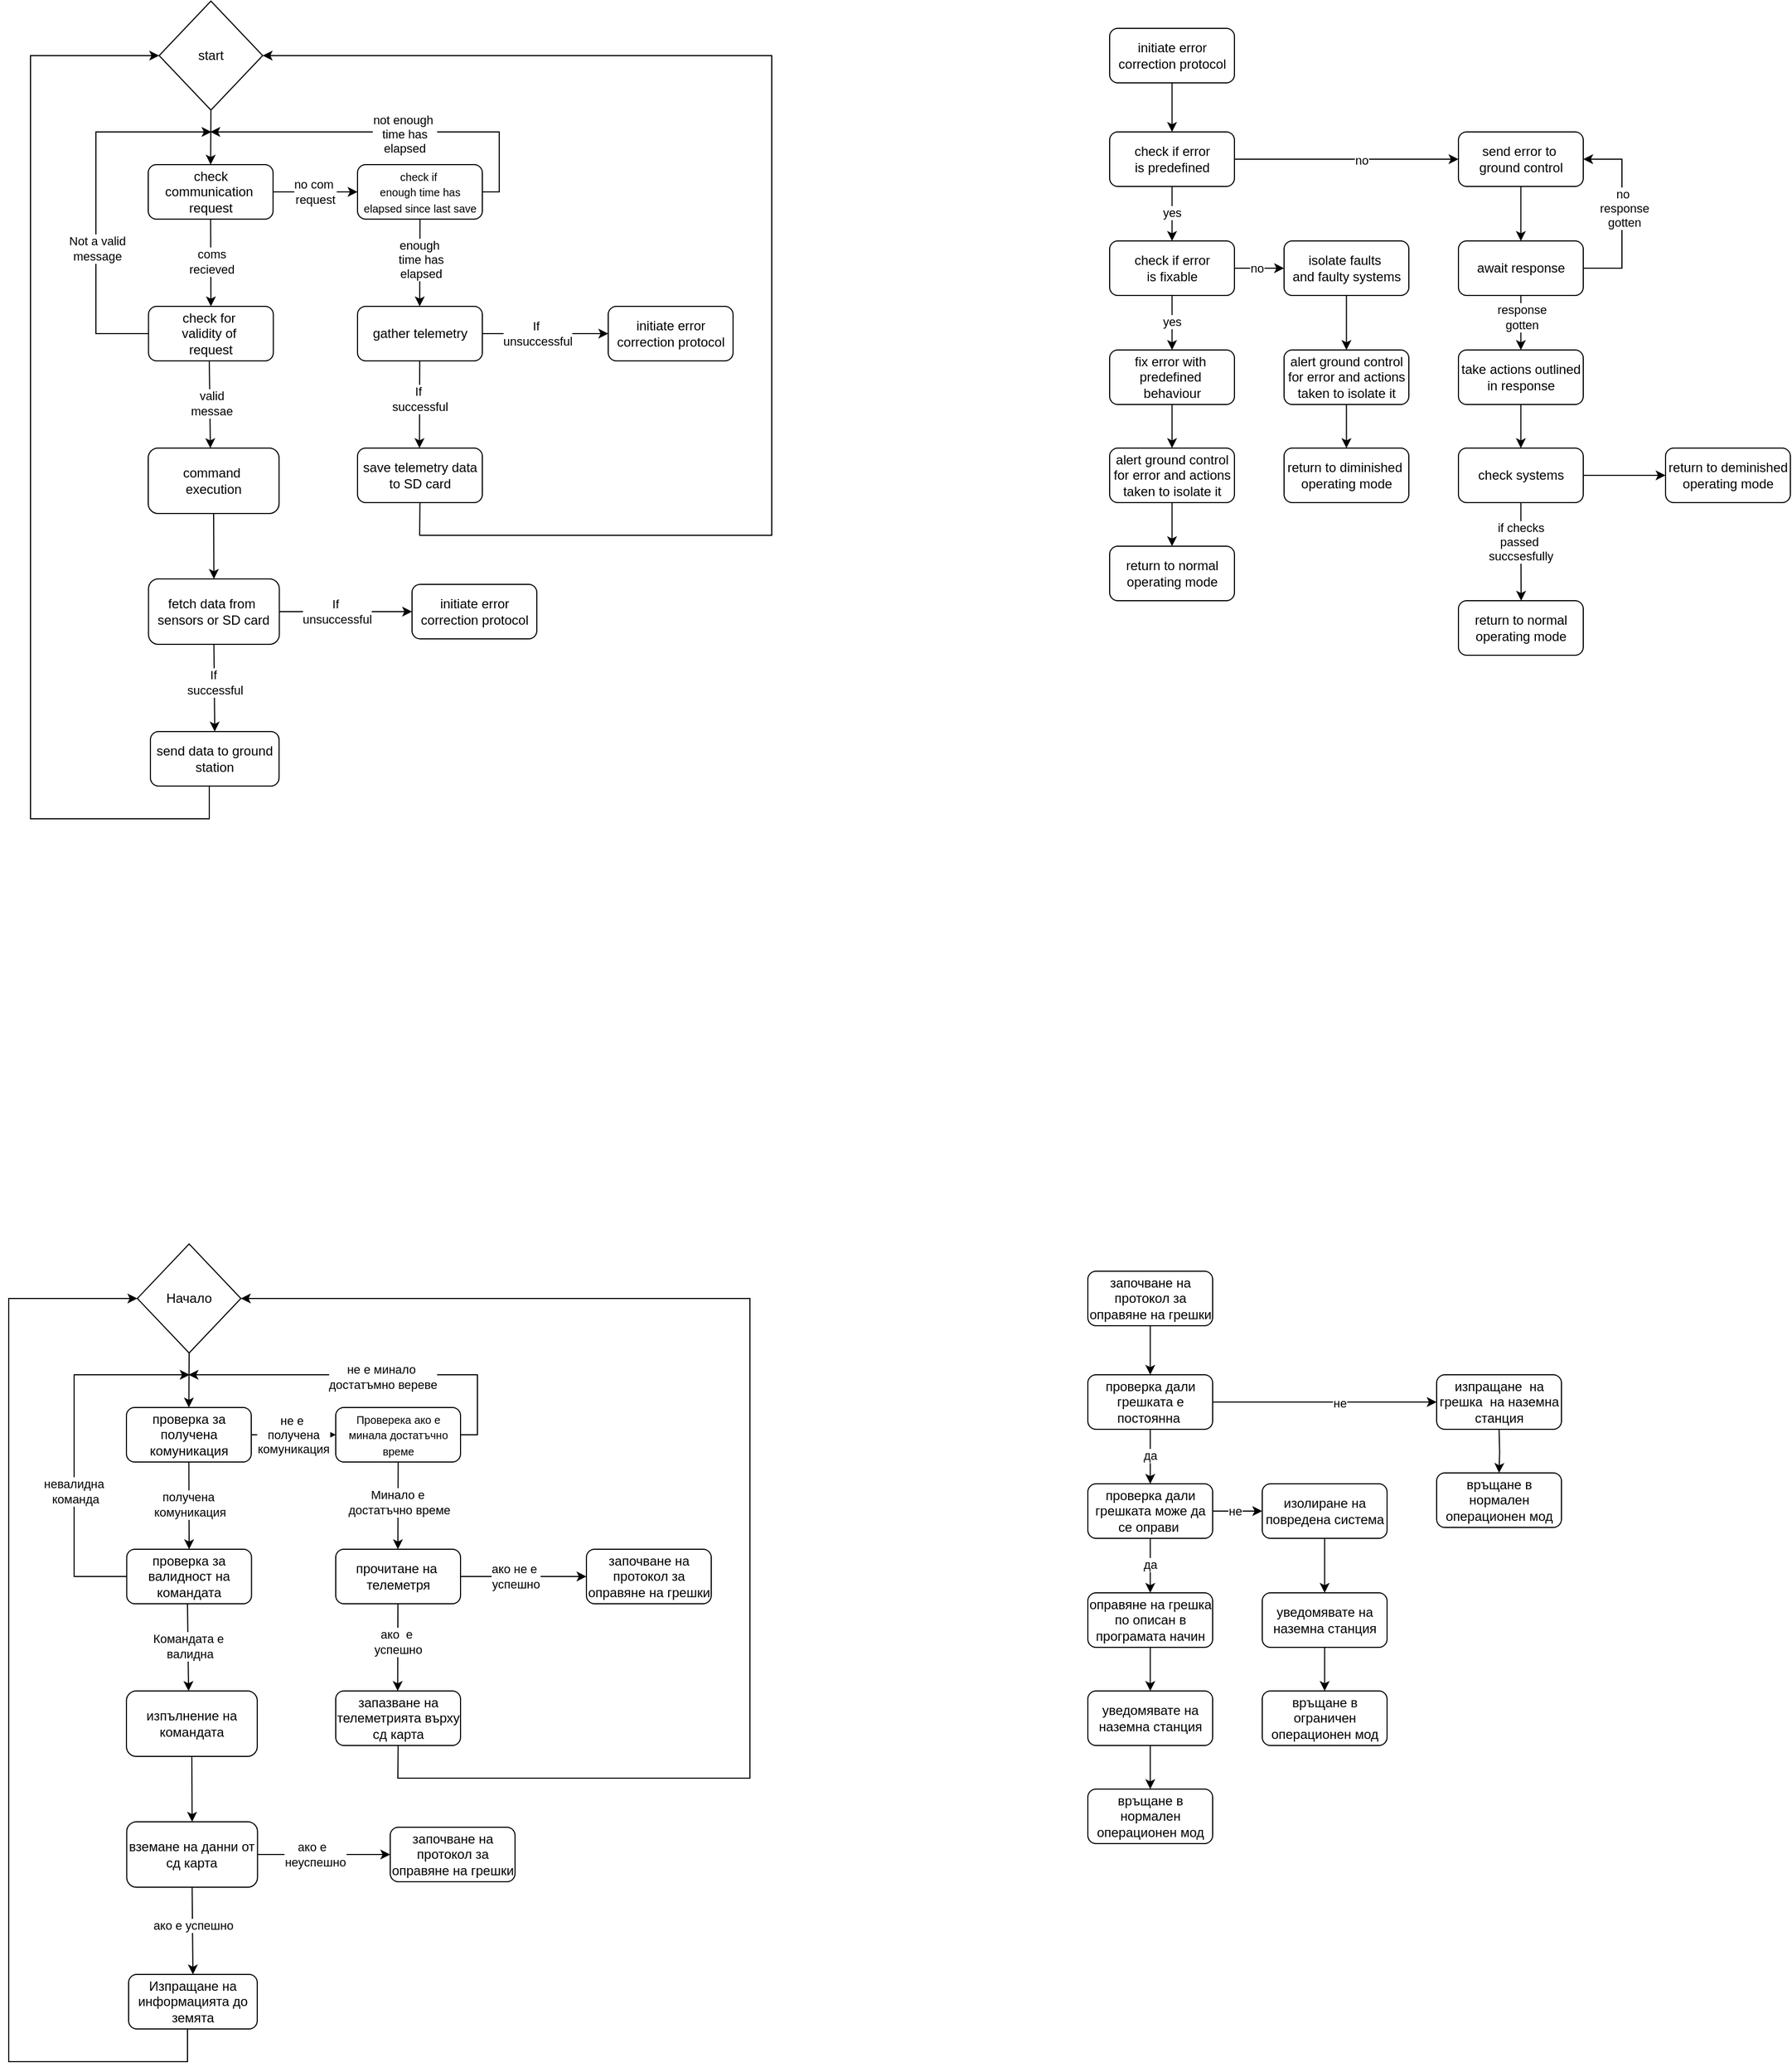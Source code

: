 <mxfile version="26.0.10">
  <diagram name="Page-1" id="nQ3FC_XmF5aESIAEnWk7">
    <mxGraphModel dx="989" dy="514" grid="1" gridSize="10" guides="1" tooltips="1" connect="1" arrows="1" fold="1" page="1" pageScale="1" pageWidth="850" pageHeight="1100" math="0" shadow="0">
      <root>
        <mxCell id="0" />
        <mxCell id="1" parent="0" />
        <mxCell id="WQB1xdpWo7mnEqvRlCj6-1" value="start" style="rhombus;whiteSpace=wrap;html=1;" parent="1" vertex="1">
          <mxGeometry x="378" y="90" width="95" height="100" as="geometry" />
        </mxCell>
        <mxCell id="WQB1xdpWo7mnEqvRlCj6-2" value="check communication&amp;nbsp;&lt;div&gt;request&lt;/div&gt;" style="rounded=1;whiteSpace=wrap;html=1;" parent="1" vertex="1">
          <mxGeometry x="368" y="240" width="114.5" height="50" as="geometry" />
        </mxCell>
        <mxCell id="WQB1xdpWo7mnEqvRlCj6-4" value="check for&amp;nbsp;&lt;div&gt;validity of&amp;nbsp;&lt;/div&gt;&lt;div&gt;request&lt;/div&gt;" style="rounded=1;whiteSpace=wrap;html=1;" parent="1" vertex="1">
          <mxGeometry x="368.25" y="370" width="114.5" height="50" as="geometry" />
        </mxCell>
        <mxCell id="WQB1xdpWo7mnEqvRlCj6-6" value="" style="endArrow=classic;html=1;rounded=0;exitX=0.5;exitY=1;exitDx=0;exitDy=0;entryX=0.5;entryY=0;entryDx=0;entryDy=0;" parent="1" source="WQB1xdpWo7mnEqvRlCj6-1" target="WQB1xdpWo7mnEqvRlCj6-2" edge="1">
          <mxGeometry width="50" height="50" relative="1" as="geometry">
            <mxPoint x="430" y="420" as="sourcePoint" />
            <mxPoint x="480" y="370" as="targetPoint" />
          </mxGeometry>
        </mxCell>
        <mxCell id="WQB1xdpWo7mnEqvRlCj6-7" value="&lt;div&gt;&lt;br&gt;&lt;/div&gt;&lt;div&gt;&lt;br&gt;&lt;/div&gt;" style="edgeLabel;html=1;align=center;verticalAlign=middle;resizable=0;points=[];" parent="WQB1xdpWo7mnEqvRlCj6-6" vertex="1" connectable="0">
          <mxGeometry x="-0.0" relative="1" as="geometry">
            <mxPoint as="offset" />
          </mxGeometry>
        </mxCell>
        <mxCell id="WQB1xdpWo7mnEqvRlCj6-8" value="" style="endArrow=classic;html=1;rounded=0;exitX=0.5;exitY=1;exitDx=0;exitDy=0;entryX=0.5;entryY=0;entryDx=0;entryDy=0;" parent="1" source="WQB1xdpWo7mnEqvRlCj6-2" target="WQB1xdpWo7mnEqvRlCj6-4" edge="1">
          <mxGeometry width="50" height="50" relative="1" as="geometry">
            <mxPoint x="426" y="290" as="sourcePoint" />
            <mxPoint x="425" y="340" as="targetPoint" />
          </mxGeometry>
        </mxCell>
        <mxCell id="WQB1xdpWo7mnEqvRlCj6-9" value="&lt;div&gt;&lt;br&gt;&lt;/div&gt;&lt;div&gt;&lt;br&gt;&lt;/div&gt;" style="edgeLabel;html=1;align=center;verticalAlign=middle;resizable=0;points=[];" parent="WQB1xdpWo7mnEqvRlCj6-8" vertex="1" connectable="0">
          <mxGeometry x="-0.0" relative="1" as="geometry">
            <mxPoint as="offset" />
          </mxGeometry>
        </mxCell>
        <mxCell id="WQB1xdpWo7mnEqvRlCj6-10" value="coms&lt;div&gt;recieved&lt;/div&gt;" style="edgeLabel;html=1;align=center;verticalAlign=middle;resizable=0;points=[];" parent="WQB1xdpWo7mnEqvRlCj6-8" vertex="1" connectable="0">
          <mxGeometry x="-0.024" y="1" relative="1" as="geometry">
            <mxPoint x="-1" as="offset" />
          </mxGeometry>
        </mxCell>
        <mxCell id="WQB1xdpWo7mnEqvRlCj6-13" value="" style="endArrow=classic;html=1;rounded=0;exitX=0.5;exitY=1;exitDx=0;exitDy=0;entryX=0.5;entryY=0;entryDx=0;entryDy=0;" parent="1" edge="1">
          <mxGeometry width="50" height="50" relative="1" as="geometry">
            <mxPoint x="424" y="420" as="sourcePoint" />
            <mxPoint x="425" y="500" as="targetPoint" />
          </mxGeometry>
        </mxCell>
        <mxCell id="WQB1xdpWo7mnEqvRlCj6-14" value="&lt;div&gt;&lt;br&gt;&lt;/div&gt;&lt;div&gt;&lt;br&gt;&lt;/div&gt;" style="edgeLabel;html=1;align=center;verticalAlign=middle;resizable=0;points=[];" parent="WQB1xdpWo7mnEqvRlCj6-13" vertex="1" connectable="0">
          <mxGeometry x="-0.0" relative="1" as="geometry">
            <mxPoint as="offset" />
          </mxGeometry>
        </mxCell>
        <mxCell id="WQB1xdpWo7mnEqvRlCj6-15" value="valid&lt;div&gt;messae&lt;/div&gt;" style="edgeLabel;html=1;align=center;verticalAlign=middle;resizable=0;points=[];" parent="WQB1xdpWo7mnEqvRlCj6-13" vertex="1" connectable="0">
          <mxGeometry x="-0.024" y="1" relative="1" as="geometry">
            <mxPoint as="offset" />
          </mxGeometry>
        </mxCell>
        <mxCell id="WQB1xdpWo7mnEqvRlCj6-16" value="" style="endArrow=classic;html=1;rounded=0;exitX=0;exitY=0.5;exitDx=0;exitDy=0;" parent="1" source="WQB1xdpWo7mnEqvRlCj6-4" edge="1">
          <mxGeometry width="50" height="50" relative="1" as="geometry">
            <mxPoint x="283" y="395" as="sourcePoint" />
            <mxPoint x="426" y="210" as="targetPoint" />
            <Array as="points">
              <mxPoint x="320" y="395" />
              <mxPoint x="320" y="210" />
            </Array>
          </mxGeometry>
        </mxCell>
        <mxCell id="WQB1xdpWo7mnEqvRlCj6-19" value="Not a valid&lt;div&gt;message&lt;/div&gt;" style="edgeLabel;html=1;align=center;verticalAlign=middle;resizable=0;points=[];" parent="WQB1xdpWo7mnEqvRlCj6-16" vertex="1" connectable="0">
          <mxGeometry x="-0.254" y="-1" relative="1" as="geometry">
            <mxPoint as="offset" />
          </mxGeometry>
        </mxCell>
        <mxCell id="WQB1xdpWo7mnEqvRlCj6-20" value="command&amp;nbsp;&lt;div&gt;execution&lt;/div&gt;" style="rounded=1;whiteSpace=wrap;html=1;" parent="1" vertex="1">
          <mxGeometry x="368" y="500" width="120" height="60" as="geometry" />
        </mxCell>
        <mxCell id="WQB1xdpWo7mnEqvRlCj6-21" value="" style="endArrow=classic;html=1;rounded=0;exitX=0.5;exitY=1;exitDx=0;exitDy=0;entryX=0.5;entryY=0;entryDx=0;entryDy=0;" parent="1" source="WQB1xdpWo7mnEqvRlCj6-20" target="WQB1xdpWo7mnEqvRlCj6-22" edge="1">
          <mxGeometry width="50" height="50" relative="1" as="geometry">
            <mxPoint x="424" y="560" as="sourcePoint" />
            <mxPoint x="424" y="620" as="targetPoint" />
          </mxGeometry>
        </mxCell>
        <mxCell id="WQB1xdpWo7mnEqvRlCj6-22" value="fetch data from&amp;nbsp;&lt;div&gt;sensors or SD card&lt;/div&gt;" style="rounded=1;whiteSpace=wrap;html=1;" parent="1" vertex="1">
          <mxGeometry x="368.25" y="620" width="120" height="60" as="geometry" />
        </mxCell>
        <mxCell id="WQB1xdpWo7mnEqvRlCj6-27" value="" style="endArrow=classic;html=1;rounded=0;exitX=1;exitY=0.5;exitDx=0;exitDy=0;" parent="1" source="WQB1xdpWo7mnEqvRlCj6-30" edge="1">
          <mxGeometry width="50" height="50" relative="1" as="geometry">
            <mxPoint x="690" y="260" as="sourcePoint" />
            <mxPoint x="425" y="210" as="targetPoint" />
            <Array as="points">
              <mxPoint x="690" y="265" />
              <mxPoint x="690" y="210" />
            </Array>
          </mxGeometry>
        </mxCell>
        <mxCell id="WQB1xdpWo7mnEqvRlCj6-32" value="not enough&amp;nbsp;&lt;div&gt;time has&lt;/div&gt;&lt;div&gt;elapsed&lt;/div&gt;" style="edgeLabel;html=1;align=center;verticalAlign=middle;resizable=0;points=[];" parent="WQB1xdpWo7mnEqvRlCj6-27" vertex="1" connectable="0">
          <mxGeometry x="-0.06" y="2" relative="1" as="geometry">
            <mxPoint as="offset" />
          </mxGeometry>
        </mxCell>
        <mxCell id="WQB1xdpWo7mnEqvRlCj6-28" value="" style="endArrow=classic;html=1;rounded=0;exitX=1;exitY=0.5;exitDx=0;exitDy=0;entryX=0;entryY=0.5;entryDx=0;entryDy=0;" parent="1" source="WQB1xdpWo7mnEqvRlCj6-2" target="WQB1xdpWo7mnEqvRlCj6-30" edge="1">
          <mxGeometry width="50" height="50" relative="1" as="geometry">
            <mxPoint x="482.75" y="270" as="sourcePoint" />
            <mxPoint x="530" y="230" as="targetPoint" />
          </mxGeometry>
        </mxCell>
        <mxCell id="WQB1xdpWo7mnEqvRlCj6-31" value="no com&amp;nbsp;&lt;div&gt;request&lt;/div&gt;" style="edgeLabel;html=1;align=center;verticalAlign=middle;resizable=0;points=[];" parent="WQB1xdpWo7mnEqvRlCj6-28" vertex="1" connectable="0">
          <mxGeometry x="0.141" y="3" relative="1" as="geometry">
            <mxPoint x="-6" y="3" as="offset" />
          </mxGeometry>
        </mxCell>
        <mxCell id="WQB1xdpWo7mnEqvRlCj6-29" value="" style="endArrow=classic;html=1;rounded=0;exitX=0.5;exitY=1;exitDx=0;exitDy=0;" parent="1" edge="1">
          <mxGeometry width="50" height="50" relative="1" as="geometry">
            <mxPoint x="617.29" y="290" as="sourcePoint" />
            <mxPoint x="617.04" y="370" as="targetPoint" />
          </mxGeometry>
        </mxCell>
        <mxCell id="WQB1xdpWo7mnEqvRlCj6-33" value="enough&amp;nbsp;&lt;div&gt;time has&lt;/div&gt;&lt;div&gt;elapsed&lt;/div&gt;" style="edgeLabel;html=1;align=center;verticalAlign=middle;resizable=0;points=[];" parent="WQB1xdpWo7mnEqvRlCj6-29" vertex="1" connectable="0">
          <mxGeometry x="-0.076" y="1" relative="1" as="geometry">
            <mxPoint as="offset" />
          </mxGeometry>
        </mxCell>
        <mxCell id="WQB1xdpWo7mnEqvRlCj6-30" value="&lt;font style=&quot;font-size: 10px;&quot;&gt;check if&amp;nbsp;&lt;/font&gt;&lt;div&gt;&lt;font style=&quot;font-size: 10px;&quot;&gt;enough time has&lt;/font&gt;&lt;/div&gt;&lt;div&gt;&lt;font style=&quot;font-size: 10px;&quot;&gt;elapsed since last save&lt;/font&gt;&lt;/div&gt;" style="rounded=1;whiteSpace=wrap;html=1;" parent="1" vertex="1">
          <mxGeometry x="560" y="240" width="114.5" height="50" as="geometry" />
        </mxCell>
        <mxCell id="WQB1xdpWo7mnEqvRlCj6-34" value="gather telemetry" style="rounded=1;whiteSpace=wrap;html=1;" parent="1" vertex="1">
          <mxGeometry x="560" y="370" width="114.5" height="50" as="geometry" />
        </mxCell>
        <mxCell id="WQB1xdpWo7mnEqvRlCj6-35" value="" style="endArrow=classic;html=1;rounded=0;exitX=0.5;exitY=1;exitDx=0;exitDy=0;" parent="1" edge="1">
          <mxGeometry width="50" height="50" relative="1" as="geometry">
            <mxPoint x="617.07" y="420" as="sourcePoint" />
            <mxPoint x="616.82" y="500" as="targetPoint" />
          </mxGeometry>
        </mxCell>
        <mxCell id="WQB1xdpWo7mnEqvRlCj6-38" value="If&amp;nbsp;&lt;div&gt;successful&lt;/div&gt;" style="edgeLabel;html=1;align=center;verticalAlign=middle;resizable=0;points=[];" parent="WQB1xdpWo7mnEqvRlCj6-35" vertex="1" connectable="0">
          <mxGeometry x="-0.136" relative="1" as="geometry">
            <mxPoint as="offset" />
          </mxGeometry>
        </mxCell>
        <mxCell id="WQB1xdpWo7mnEqvRlCj6-39" value="save telemetry data&lt;div&gt;to SD card&lt;/div&gt;" style="rounded=1;whiteSpace=wrap;html=1;" parent="1" vertex="1">
          <mxGeometry x="560" y="500" width="114.5" height="50" as="geometry" />
        </mxCell>
        <mxCell id="WQB1xdpWo7mnEqvRlCj6-41" value="" style="endArrow=classic;html=1;rounded=0;exitX=1;exitY=0.5;exitDx=0;exitDy=0;entryX=0;entryY=0.5;entryDx=0;entryDy=0;" parent="1" source="WQB1xdpWo7mnEqvRlCj6-34" edge="1">
          <mxGeometry width="50" height="50" relative="1" as="geometry">
            <mxPoint x="700.25" y="390" as="sourcePoint" />
            <mxPoint x="790" y="395" as="targetPoint" />
          </mxGeometry>
        </mxCell>
        <mxCell id="WQB1xdpWo7mnEqvRlCj6-42" value="If&amp;nbsp;&lt;div&gt;unsuccessful&lt;/div&gt;" style="edgeLabel;html=1;align=center;verticalAlign=middle;resizable=0;points=[];" parent="WQB1xdpWo7mnEqvRlCj6-41" vertex="1" connectable="0">
          <mxGeometry x="-0.136" relative="1" as="geometry">
            <mxPoint as="offset" />
          </mxGeometry>
        </mxCell>
        <mxCell id="WQB1xdpWo7mnEqvRlCj6-45" value="initiate error&lt;div&gt;correction protocol&lt;/div&gt;" style="rounded=1;whiteSpace=wrap;html=1;" parent="1" vertex="1">
          <mxGeometry x="790" y="370" width="114.5" height="50" as="geometry" />
        </mxCell>
        <mxCell id="WQB1xdpWo7mnEqvRlCj6-46" value="" style="endArrow=classic;html=1;rounded=0;exitX=0.5;exitY=1;exitDx=0;exitDy=0;entryX=1;entryY=0.5;entryDx=0;entryDy=0;" parent="1" source="WQB1xdpWo7mnEqvRlCj6-39" target="WQB1xdpWo7mnEqvRlCj6-1" edge="1">
          <mxGeometry width="50" height="50" relative="1" as="geometry">
            <mxPoint x="650" y="650" as="sourcePoint" />
            <mxPoint x="700" y="600" as="targetPoint" />
            <Array as="points">
              <mxPoint x="617" y="580" />
              <mxPoint x="940" y="580" />
              <mxPoint x="940" y="140" />
            </Array>
          </mxGeometry>
        </mxCell>
        <mxCell id="WQB1xdpWo7mnEqvRlCj6-47" value="" style="endArrow=classic;html=1;rounded=0;exitX=0.5;exitY=1;exitDx=0;exitDy=0;entryX=0.5;entryY=0;entryDx=0;entryDy=0;" parent="1" source="WQB1xdpWo7mnEqvRlCj6-22" target="WQB1xdpWo7mnEqvRlCj6-49" edge="1">
          <mxGeometry width="50" height="50" relative="1" as="geometry">
            <mxPoint x="425.32" y="680" as="sourcePoint" />
            <mxPoint x="425.07" y="760" as="targetPoint" />
          </mxGeometry>
        </mxCell>
        <mxCell id="WQB1xdpWo7mnEqvRlCj6-48" value="If&amp;nbsp;&lt;div&gt;successful&lt;/div&gt;" style="edgeLabel;html=1;align=center;verticalAlign=middle;resizable=0;points=[];" parent="WQB1xdpWo7mnEqvRlCj6-47" vertex="1" connectable="0">
          <mxGeometry x="-0.136" relative="1" as="geometry">
            <mxPoint as="offset" />
          </mxGeometry>
        </mxCell>
        <mxCell id="WQB1xdpWo7mnEqvRlCj6-49" value="send data to ground&lt;div&gt;station&lt;/div&gt;" style="rounded=1;whiteSpace=wrap;html=1;" parent="1" vertex="1">
          <mxGeometry x="370" y="760" width="118" height="50" as="geometry" />
        </mxCell>
        <mxCell id="WQB1xdpWo7mnEqvRlCj6-50" value="" style="endArrow=classic;html=1;rounded=0;exitX=1;exitY=0.5;exitDx=0;exitDy=0;entryX=0;entryY=0.5;entryDx=0;entryDy=0;" parent="1" source="WQB1xdpWo7mnEqvRlCj6-22" target="WQB1xdpWo7mnEqvRlCj6-52" edge="1">
          <mxGeometry width="50" height="50" relative="1" as="geometry">
            <mxPoint x="490" y="645" as="sourcePoint" />
            <mxPoint x="605" y="645" as="targetPoint" />
          </mxGeometry>
        </mxCell>
        <mxCell id="WQB1xdpWo7mnEqvRlCj6-51" value="If&amp;nbsp;&lt;div&gt;unsuccessful&lt;/div&gt;" style="edgeLabel;html=1;align=center;verticalAlign=middle;resizable=0;points=[];" parent="WQB1xdpWo7mnEqvRlCj6-50" vertex="1" connectable="0">
          <mxGeometry x="-0.136" relative="1" as="geometry">
            <mxPoint as="offset" />
          </mxGeometry>
        </mxCell>
        <mxCell id="WQB1xdpWo7mnEqvRlCj6-52" value="initiate error&lt;div&gt;correction protocol&lt;/div&gt;" style="rounded=1;whiteSpace=wrap;html=1;" parent="1" vertex="1">
          <mxGeometry x="610" y="625" width="114.5" height="50" as="geometry" />
        </mxCell>
        <mxCell id="WQB1xdpWo7mnEqvRlCj6-54" value="" style="endArrow=classic;html=1;rounded=0;exitX=0.5;exitY=1;exitDx=0;exitDy=0;entryX=0;entryY=0.5;entryDx=0;entryDy=0;" parent="1" target="WQB1xdpWo7mnEqvRlCj6-1" edge="1">
          <mxGeometry width="50" height="50" relative="1" as="geometry">
            <mxPoint x="424" y="810" as="sourcePoint" />
            <mxPoint x="280" y="400" as="targetPoint" />
            <Array as="points">
              <mxPoint x="424" y="840" />
              <mxPoint x="260" y="840" />
              <mxPoint x="260" y="140" />
            </Array>
          </mxGeometry>
        </mxCell>
        <mxCell id="JdPSia93DI_lH9oChrFC-17" style="edgeStyle=orthogonalEdgeStyle;rounded=0;orthogonalLoop=1;jettySize=auto;html=1;exitX=0.5;exitY=1;exitDx=0;exitDy=0;entryX=0.5;entryY=0;entryDx=0;entryDy=0;" parent="1" source="JdPSia93DI_lH9oChrFC-1" target="JdPSia93DI_lH9oChrFC-2" edge="1">
          <mxGeometry relative="1" as="geometry" />
        </mxCell>
        <mxCell id="JdPSia93DI_lH9oChrFC-1" value="initiate error&lt;div&gt;correction protocol&lt;/div&gt;" style="rounded=1;whiteSpace=wrap;html=1;" parent="1" vertex="1">
          <mxGeometry x="1250" y="115" width="114.5" height="50" as="geometry" />
        </mxCell>
        <mxCell id="JdPSia93DI_lH9oChrFC-19" style="edgeStyle=orthogonalEdgeStyle;rounded=0;orthogonalLoop=1;jettySize=auto;html=1;exitX=1;exitY=0.5;exitDx=0;exitDy=0;" parent="1" source="JdPSia93DI_lH9oChrFC-2" target="JdPSia93DI_lH9oChrFC-7" edge="1">
          <mxGeometry relative="1" as="geometry" />
        </mxCell>
        <mxCell id="JdPSia93DI_lH9oChrFC-20" value="no" style="edgeLabel;html=1;align=center;verticalAlign=middle;resizable=0;points=[];" parent="JdPSia93DI_lH9oChrFC-19" vertex="1" connectable="0">
          <mxGeometry x="0.134" y="-1" relative="1" as="geometry">
            <mxPoint as="offset" />
          </mxGeometry>
        </mxCell>
        <mxCell id="JdPSia93DI_lH9oChrFC-22" style="edgeStyle=orthogonalEdgeStyle;rounded=0;orthogonalLoop=1;jettySize=auto;html=1;exitX=0.5;exitY=1;exitDx=0;exitDy=0;entryX=0.5;entryY=0;entryDx=0;entryDy=0;" parent="1" source="JdPSia93DI_lH9oChrFC-2" target="JdPSia93DI_lH9oChrFC-3" edge="1">
          <mxGeometry relative="1" as="geometry" />
        </mxCell>
        <mxCell id="JdPSia93DI_lH9oChrFC-23" value="yes" style="edgeLabel;html=1;align=center;verticalAlign=middle;resizable=0;points=[];" parent="JdPSia93DI_lH9oChrFC-22" vertex="1" connectable="0">
          <mxGeometry x="-0.051" y="-1" relative="1" as="geometry">
            <mxPoint as="offset" />
          </mxGeometry>
        </mxCell>
        <mxCell id="JdPSia93DI_lH9oChrFC-2" value="check if error&lt;div&gt;is predefined&lt;/div&gt;" style="rounded=1;whiteSpace=wrap;html=1;" parent="1" vertex="1">
          <mxGeometry x="1250" y="210" width="114.5" height="50" as="geometry" />
        </mxCell>
        <mxCell id="JdPSia93DI_lH9oChrFC-25" style="edgeStyle=orthogonalEdgeStyle;rounded=0;orthogonalLoop=1;jettySize=auto;html=1;exitX=1;exitY=0.5;exitDx=0;exitDy=0;entryX=0;entryY=0.5;entryDx=0;entryDy=0;" parent="1" source="JdPSia93DI_lH9oChrFC-3" target="JdPSia93DI_lH9oChrFC-5" edge="1">
          <mxGeometry relative="1" as="geometry" />
        </mxCell>
        <mxCell id="JdPSia93DI_lH9oChrFC-26" value="no" style="edgeLabel;html=1;align=center;verticalAlign=middle;resizable=0;points=[];" parent="JdPSia93DI_lH9oChrFC-25" vertex="1" connectable="0">
          <mxGeometry x="-0.099" relative="1" as="geometry">
            <mxPoint as="offset" />
          </mxGeometry>
        </mxCell>
        <mxCell id="JdPSia93DI_lH9oChrFC-27" style="edgeStyle=orthogonalEdgeStyle;rounded=0;orthogonalLoop=1;jettySize=auto;html=1;exitX=0.5;exitY=1;exitDx=0;exitDy=0;entryX=0.5;entryY=0;entryDx=0;entryDy=0;" parent="1" source="JdPSia93DI_lH9oChrFC-3" target="JdPSia93DI_lH9oChrFC-4" edge="1">
          <mxGeometry relative="1" as="geometry" />
        </mxCell>
        <mxCell id="JdPSia93DI_lH9oChrFC-28" value="yes" style="edgeLabel;html=1;align=center;verticalAlign=middle;resizable=0;points=[];" parent="JdPSia93DI_lH9oChrFC-27" vertex="1" connectable="0">
          <mxGeometry x="-0.033" y="-1" relative="1" as="geometry">
            <mxPoint as="offset" />
          </mxGeometry>
        </mxCell>
        <mxCell id="JdPSia93DI_lH9oChrFC-3" value="check if error&lt;div&gt;is fixable&lt;/div&gt;" style="rounded=1;whiteSpace=wrap;html=1;" parent="1" vertex="1">
          <mxGeometry x="1250" y="310" width="114.5" height="50" as="geometry" />
        </mxCell>
        <mxCell id="JdPSia93DI_lH9oChrFC-29" style="edgeStyle=orthogonalEdgeStyle;rounded=0;orthogonalLoop=1;jettySize=auto;html=1;exitX=0.5;exitY=1;exitDx=0;exitDy=0;entryX=0.5;entryY=0;entryDx=0;entryDy=0;" parent="1" source="JdPSia93DI_lH9oChrFC-4" target="JdPSia93DI_lH9oChrFC-9" edge="1">
          <mxGeometry relative="1" as="geometry" />
        </mxCell>
        <mxCell id="JdPSia93DI_lH9oChrFC-4" value="fix error with&amp;nbsp;&lt;div&gt;predefined&amp;nbsp;&lt;/div&gt;&lt;div&gt;behaviour&lt;/div&gt;" style="rounded=1;whiteSpace=wrap;html=1;" parent="1" vertex="1">
          <mxGeometry x="1250" y="410" width="114.5" height="50" as="geometry" />
        </mxCell>
        <mxCell id="JdPSia93DI_lH9oChrFC-31" style="edgeStyle=orthogonalEdgeStyle;rounded=0;orthogonalLoop=1;jettySize=auto;html=1;exitX=0.5;exitY=1;exitDx=0;exitDy=0;entryX=0.5;entryY=0;entryDx=0;entryDy=0;" parent="1" source="JdPSia93DI_lH9oChrFC-5" target="JdPSia93DI_lH9oChrFC-6" edge="1">
          <mxGeometry relative="1" as="geometry" />
        </mxCell>
        <mxCell id="JdPSia93DI_lH9oChrFC-5" value="isolate faults&amp;nbsp;&lt;div&gt;and faulty systems&lt;/div&gt;" style="rounded=1;whiteSpace=wrap;html=1;" parent="1" vertex="1">
          <mxGeometry x="1410" y="310" width="114.5" height="50" as="geometry" />
        </mxCell>
        <mxCell id="JdPSia93DI_lH9oChrFC-32" style="edgeStyle=orthogonalEdgeStyle;rounded=0;orthogonalLoop=1;jettySize=auto;html=1;exitX=0.5;exitY=1;exitDx=0;exitDy=0;entryX=0.5;entryY=0;entryDx=0;entryDy=0;" parent="1" source="JdPSia93DI_lH9oChrFC-6" target="JdPSia93DI_lH9oChrFC-14" edge="1">
          <mxGeometry relative="1" as="geometry" />
        </mxCell>
        <mxCell id="JdPSia93DI_lH9oChrFC-6" value="alert ground control&lt;div&gt;for error and actions&lt;/div&gt;&lt;div&gt;taken to isolate it&lt;/div&gt;" style="rounded=1;whiteSpace=wrap;html=1;" parent="1" vertex="1">
          <mxGeometry x="1410" y="410" width="114.5" height="50" as="geometry" />
        </mxCell>
        <mxCell id="JdPSia93DI_lH9oChrFC-33" style="edgeStyle=orthogonalEdgeStyle;rounded=0;orthogonalLoop=1;jettySize=auto;html=1;exitX=0.5;exitY=1;exitDx=0;exitDy=0;entryX=0.5;entryY=0;entryDx=0;entryDy=0;" parent="1" source="JdPSia93DI_lH9oChrFC-7" target="JdPSia93DI_lH9oChrFC-8" edge="1">
          <mxGeometry relative="1" as="geometry" />
        </mxCell>
        <mxCell id="JdPSia93DI_lH9oChrFC-7" value="send error to&amp;nbsp;&lt;div&gt;ground control&lt;/div&gt;" style="rounded=1;whiteSpace=wrap;html=1;" parent="1" vertex="1">
          <mxGeometry x="1570" y="210" width="114.5" height="50" as="geometry" />
        </mxCell>
        <mxCell id="JdPSia93DI_lH9oChrFC-34" style="edgeStyle=orthogonalEdgeStyle;rounded=0;orthogonalLoop=1;jettySize=auto;html=1;exitX=0.5;exitY=1;exitDx=0;exitDy=0;entryX=0.5;entryY=0;entryDx=0;entryDy=0;" parent="1" source="JdPSia93DI_lH9oChrFC-8" target="JdPSia93DI_lH9oChrFC-11" edge="1">
          <mxGeometry relative="1" as="geometry" />
        </mxCell>
        <mxCell id="JdPSia93DI_lH9oChrFC-35" value="response&lt;div&gt;gotten&lt;/div&gt;" style="edgeLabel;html=1;align=center;verticalAlign=middle;resizable=0;points=[];" parent="JdPSia93DI_lH9oChrFC-34" vertex="1" connectable="0">
          <mxGeometry x="-0.367" y="-1" relative="1" as="geometry">
            <mxPoint x="1" y="4" as="offset" />
          </mxGeometry>
        </mxCell>
        <mxCell id="JdPSia93DI_lH9oChrFC-38" style="edgeStyle=orthogonalEdgeStyle;rounded=0;orthogonalLoop=1;jettySize=auto;html=1;exitX=1;exitY=0.5;exitDx=0;exitDy=0;entryX=1;entryY=0.5;entryDx=0;entryDy=0;" parent="1" source="JdPSia93DI_lH9oChrFC-8" target="JdPSia93DI_lH9oChrFC-7" edge="1">
          <mxGeometry relative="1" as="geometry">
            <mxPoint x="1720" y="230" as="targetPoint" />
            <Array as="points">
              <mxPoint x="1720" y="335" />
              <mxPoint x="1720" y="235" />
            </Array>
          </mxGeometry>
        </mxCell>
        <mxCell id="JdPSia93DI_lH9oChrFC-39" value="no&amp;nbsp;&lt;div&gt;response&lt;/div&gt;&lt;div&gt;gotten&lt;/div&gt;" style="edgeLabel;html=1;align=center;verticalAlign=middle;resizable=0;points=[];" parent="JdPSia93DI_lH9oChrFC-38" vertex="1" connectable="0">
          <mxGeometry x="-0.175" y="-2" relative="1" as="geometry">
            <mxPoint y="-20" as="offset" />
          </mxGeometry>
        </mxCell>
        <mxCell id="JdPSia93DI_lH9oChrFC-8" value="await response" style="rounded=1;whiteSpace=wrap;html=1;" parent="1" vertex="1">
          <mxGeometry x="1570" y="310" width="114.5" height="50" as="geometry" />
        </mxCell>
        <mxCell id="JdPSia93DI_lH9oChrFC-30" style="edgeStyle=orthogonalEdgeStyle;rounded=0;orthogonalLoop=1;jettySize=auto;html=1;exitX=0.5;exitY=1;exitDx=0;exitDy=0;entryX=0.5;entryY=0;entryDx=0;entryDy=0;" parent="1" source="JdPSia93DI_lH9oChrFC-9" target="JdPSia93DI_lH9oChrFC-10" edge="1">
          <mxGeometry relative="1" as="geometry" />
        </mxCell>
        <mxCell id="JdPSia93DI_lH9oChrFC-9" value="alert ground control&lt;div&gt;for error and actions&lt;/div&gt;&lt;div&gt;taken to isolate it&lt;/div&gt;" style="rounded=1;whiteSpace=wrap;html=1;" parent="1" vertex="1">
          <mxGeometry x="1250" y="500" width="114.5" height="50" as="geometry" />
        </mxCell>
        <mxCell id="JdPSia93DI_lH9oChrFC-10" value="return to normal operating mode" style="rounded=1;whiteSpace=wrap;html=1;" parent="1" vertex="1">
          <mxGeometry x="1250" y="590" width="114.5" height="50" as="geometry" />
        </mxCell>
        <mxCell id="JdPSia93DI_lH9oChrFC-40" style="edgeStyle=orthogonalEdgeStyle;rounded=0;orthogonalLoop=1;jettySize=auto;html=1;exitX=0.5;exitY=1;exitDx=0;exitDy=0;entryX=0.5;entryY=0;entryDx=0;entryDy=0;" parent="1" source="JdPSia93DI_lH9oChrFC-11" target="JdPSia93DI_lH9oChrFC-12" edge="1">
          <mxGeometry relative="1" as="geometry" />
        </mxCell>
        <mxCell id="JdPSia93DI_lH9oChrFC-11" value="take actions outlined in response" style="rounded=1;whiteSpace=wrap;html=1;" parent="1" vertex="1">
          <mxGeometry x="1570" y="410" width="114.5" height="50" as="geometry" />
        </mxCell>
        <mxCell id="JdPSia93DI_lH9oChrFC-41" style="edgeStyle=orthogonalEdgeStyle;rounded=0;orthogonalLoop=1;jettySize=auto;html=1;exitX=0.5;exitY=1;exitDx=0;exitDy=0;" parent="1" source="JdPSia93DI_lH9oChrFC-12" edge="1">
          <mxGeometry relative="1" as="geometry">
            <mxPoint x="1627.5" y="640" as="targetPoint" />
          </mxGeometry>
        </mxCell>
        <mxCell id="JdPSia93DI_lH9oChrFC-42" value="if checks&lt;div&gt;passed&amp;nbsp;&lt;/div&gt;&lt;div&gt;succsesfully&lt;/div&gt;" style="edgeLabel;html=1;align=center;verticalAlign=middle;resizable=0;points=[];" parent="JdPSia93DI_lH9oChrFC-41" vertex="1" connectable="0">
          <mxGeometry x="-0.215" y="-1" relative="1" as="geometry">
            <mxPoint as="offset" />
          </mxGeometry>
        </mxCell>
        <mxCell id="JdPSia93DI_lH9oChrFC-45" style="edgeStyle=orthogonalEdgeStyle;rounded=0;orthogonalLoop=1;jettySize=auto;html=1;exitX=1;exitY=0.5;exitDx=0;exitDy=0;entryX=0;entryY=0.5;entryDx=0;entryDy=0;" parent="1" source="JdPSia93DI_lH9oChrFC-12" target="JdPSia93DI_lH9oChrFC-44" edge="1">
          <mxGeometry relative="1" as="geometry" />
        </mxCell>
        <mxCell id="JdPSia93DI_lH9oChrFC-12" value="check systems" style="rounded=1;whiteSpace=wrap;html=1;" parent="1" vertex="1">
          <mxGeometry x="1570" y="500" width="114.5" height="50" as="geometry" />
        </mxCell>
        <mxCell id="JdPSia93DI_lH9oChrFC-14" value="return to diminished&amp;nbsp;&lt;div&gt;operating mode&lt;/div&gt;" style="rounded=1;whiteSpace=wrap;html=1;" parent="1" vertex="1">
          <mxGeometry x="1410" y="500" width="114.5" height="50" as="geometry" />
        </mxCell>
        <mxCell id="JdPSia93DI_lH9oChrFC-43" value="return to normal operating mode" style="rounded=1;whiteSpace=wrap;html=1;" parent="1" vertex="1">
          <mxGeometry x="1570" y="640" width="114.5" height="50" as="geometry" />
        </mxCell>
        <mxCell id="JdPSia93DI_lH9oChrFC-44" value="return to deminished&lt;div&gt;operating mode&lt;/div&gt;" style="rounded=1;whiteSpace=wrap;html=1;" parent="1" vertex="1">
          <mxGeometry x="1760" y="500" width="114.5" height="50" as="geometry" />
        </mxCell>
        <mxCell id="1sotpXAEZc5Io1wwVwAp-1" value="Начало" style="rhombus;whiteSpace=wrap;html=1;" parent="1" vertex="1">
          <mxGeometry x="358" y="1230" width="95" height="100" as="geometry" />
        </mxCell>
        <mxCell id="1sotpXAEZc5Io1wwVwAp-2" value="проверка за получена комуникация" style="rounded=1;whiteSpace=wrap;html=1;" parent="1" vertex="1">
          <mxGeometry x="348" y="1380" width="114.5" height="50" as="geometry" />
        </mxCell>
        <mxCell id="1sotpXAEZc5Io1wwVwAp-3" value="проверка за валидност на командата" style="rounded=1;whiteSpace=wrap;html=1;" parent="1" vertex="1">
          <mxGeometry x="348.25" y="1510" width="114.5" height="50" as="geometry" />
        </mxCell>
        <mxCell id="1sotpXAEZc5Io1wwVwAp-4" value="" style="endArrow=classic;html=1;rounded=0;exitX=0.5;exitY=1;exitDx=0;exitDy=0;entryX=0.5;entryY=0;entryDx=0;entryDy=0;" parent="1" source="1sotpXAEZc5Io1wwVwAp-1" target="1sotpXAEZc5Io1wwVwAp-2" edge="1">
          <mxGeometry width="50" height="50" relative="1" as="geometry">
            <mxPoint x="410" y="1560" as="sourcePoint" />
            <mxPoint x="460" y="1510" as="targetPoint" />
          </mxGeometry>
        </mxCell>
        <mxCell id="1sotpXAEZc5Io1wwVwAp-5" value="&lt;div&gt;&lt;br&gt;&lt;/div&gt;&lt;div&gt;&lt;br&gt;&lt;/div&gt;" style="edgeLabel;html=1;align=center;verticalAlign=middle;resizable=0;points=[];" parent="1sotpXAEZc5Io1wwVwAp-4" vertex="1" connectable="0">
          <mxGeometry x="-0.0" relative="1" as="geometry">
            <mxPoint as="offset" />
          </mxGeometry>
        </mxCell>
        <mxCell id="1sotpXAEZc5Io1wwVwAp-6" value="" style="endArrow=classic;html=1;rounded=0;exitX=0.5;exitY=1;exitDx=0;exitDy=0;entryX=0.5;entryY=0;entryDx=0;entryDy=0;" parent="1" source="1sotpXAEZc5Io1wwVwAp-2" target="1sotpXAEZc5Io1wwVwAp-3" edge="1">
          <mxGeometry width="50" height="50" relative="1" as="geometry">
            <mxPoint x="406" y="1430" as="sourcePoint" />
            <mxPoint x="405" y="1480" as="targetPoint" />
          </mxGeometry>
        </mxCell>
        <mxCell id="1sotpXAEZc5Io1wwVwAp-7" value="&lt;div&gt;&lt;br&gt;&lt;/div&gt;&lt;div&gt;&lt;br&gt;&lt;/div&gt;" style="edgeLabel;html=1;align=center;verticalAlign=middle;resizable=0;points=[];" parent="1sotpXAEZc5Io1wwVwAp-6" vertex="1" connectable="0">
          <mxGeometry x="-0.0" relative="1" as="geometry">
            <mxPoint as="offset" />
          </mxGeometry>
        </mxCell>
        <mxCell id="1sotpXAEZc5Io1wwVwAp-8" value="получена&amp;nbsp;&lt;div&gt;комуникация&lt;/div&gt;" style="edgeLabel;html=1;align=center;verticalAlign=middle;resizable=0;points=[];" parent="1sotpXAEZc5Io1wwVwAp-6" vertex="1" connectable="0">
          <mxGeometry x="-0.024" y="1" relative="1" as="geometry">
            <mxPoint x="-1" as="offset" />
          </mxGeometry>
        </mxCell>
        <mxCell id="1sotpXAEZc5Io1wwVwAp-9" value="" style="endArrow=classic;html=1;rounded=0;exitX=0.5;exitY=1;exitDx=0;exitDy=0;entryX=0.5;entryY=0;entryDx=0;entryDy=0;" parent="1" edge="1">
          <mxGeometry width="50" height="50" relative="1" as="geometry">
            <mxPoint x="404" y="1560" as="sourcePoint" />
            <mxPoint x="405" y="1640" as="targetPoint" />
          </mxGeometry>
        </mxCell>
        <mxCell id="1sotpXAEZc5Io1wwVwAp-10" value="&lt;div&gt;&lt;br&gt;&lt;/div&gt;&lt;div&gt;&lt;br&gt;&lt;/div&gt;" style="edgeLabel;html=1;align=center;verticalAlign=middle;resizable=0;points=[];" parent="1sotpXAEZc5Io1wwVwAp-9" vertex="1" connectable="0">
          <mxGeometry x="-0.0" relative="1" as="geometry">
            <mxPoint as="offset" />
          </mxGeometry>
        </mxCell>
        <mxCell id="1sotpXAEZc5Io1wwVwAp-11" value="Командата е&amp;nbsp;&lt;div&gt;валидна&lt;/div&gt;" style="edgeLabel;html=1;align=center;verticalAlign=middle;resizable=0;points=[];" parent="1sotpXAEZc5Io1wwVwAp-9" vertex="1" connectable="0">
          <mxGeometry x="-0.024" y="1" relative="1" as="geometry">
            <mxPoint as="offset" />
          </mxGeometry>
        </mxCell>
        <mxCell id="1sotpXAEZc5Io1wwVwAp-12" value="" style="endArrow=classic;html=1;rounded=0;exitX=0;exitY=0.5;exitDx=0;exitDy=0;" parent="1" source="1sotpXAEZc5Io1wwVwAp-3" edge="1">
          <mxGeometry width="50" height="50" relative="1" as="geometry">
            <mxPoint x="263" y="1535" as="sourcePoint" />
            <mxPoint x="406" y="1350" as="targetPoint" />
            <Array as="points">
              <mxPoint x="300" y="1535" />
              <mxPoint x="300" y="1350" />
            </Array>
          </mxGeometry>
        </mxCell>
        <mxCell id="1sotpXAEZc5Io1wwVwAp-13" value="невалидна&amp;nbsp;&lt;div&gt;команда&lt;/div&gt;" style="edgeLabel;html=1;align=center;verticalAlign=middle;resizable=0;points=[];" parent="1sotpXAEZc5Io1wwVwAp-12" vertex="1" connectable="0">
          <mxGeometry x="-0.254" y="-1" relative="1" as="geometry">
            <mxPoint as="offset" />
          </mxGeometry>
        </mxCell>
        <mxCell id="1sotpXAEZc5Io1wwVwAp-14" value="изпълнение на командата" style="rounded=1;whiteSpace=wrap;html=1;" parent="1" vertex="1">
          <mxGeometry x="348" y="1640" width="120" height="60" as="geometry" />
        </mxCell>
        <mxCell id="1sotpXAEZc5Io1wwVwAp-15" value="" style="endArrow=classic;html=1;rounded=0;exitX=0.5;exitY=1;exitDx=0;exitDy=0;entryX=0.5;entryY=0;entryDx=0;entryDy=0;" parent="1" source="1sotpXAEZc5Io1wwVwAp-14" target="1sotpXAEZc5Io1wwVwAp-16" edge="1">
          <mxGeometry width="50" height="50" relative="1" as="geometry">
            <mxPoint x="404" y="1700" as="sourcePoint" />
            <mxPoint x="404" y="1760" as="targetPoint" />
          </mxGeometry>
        </mxCell>
        <mxCell id="1sotpXAEZc5Io1wwVwAp-16" value="вземане на данни от сд карта" style="rounded=1;whiteSpace=wrap;html=1;" parent="1" vertex="1">
          <mxGeometry x="348.25" y="1760" width="120" height="60" as="geometry" />
        </mxCell>
        <mxCell id="1sotpXAEZc5Io1wwVwAp-17" value="" style="endArrow=classic;html=1;rounded=0;exitX=1;exitY=0.5;exitDx=0;exitDy=0;" parent="1" source="1sotpXAEZc5Io1wwVwAp-23" edge="1">
          <mxGeometry width="50" height="50" relative="1" as="geometry">
            <mxPoint x="670" y="1400" as="sourcePoint" />
            <mxPoint x="405" y="1350" as="targetPoint" />
            <Array as="points">
              <mxPoint x="670" y="1405" />
              <mxPoint x="670" y="1350" />
            </Array>
          </mxGeometry>
        </mxCell>
        <mxCell id="1sotpXAEZc5Io1wwVwAp-18" value="не е минало&amp;nbsp;&lt;div&gt;достатъмно вереве&lt;/div&gt;" style="edgeLabel;html=1;align=center;verticalAlign=middle;resizable=0;points=[];" parent="1sotpXAEZc5Io1wwVwAp-17" vertex="1" connectable="0">
          <mxGeometry x="-0.06" y="2" relative="1" as="geometry">
            <mxPoint as="offset" />
          </mxGeometry>
        </mxCell>
        <mxCell id="1sotpXAEZc5Io1wwVwAp-19" value="" style="endArrow=classic;html=1;rounded=0;exitX=1;exitY=0.5;exitDx=0;exitDy=0;entryX=0;entryY=0.5;entryDx=0;entryDy=0;" parent="1" source="1sotpXAEZc5Io1wwVwAp-2" target="1sotpXAEZc5Io1wwVwAp-23" edge="1">
          <mxGeometry width="50" height="50" relative="1" as="geometry">
            <mxPoint x="462.75" y="1410" as="sourcePoint" />
            <mxPoint x="510" y="1370" as="targetPoint" />
          </mxGeometry>
        </mxCell>
        <mxCell id="1sotpXAEZc5Io1wwVwAp-20" value="не е&amp;nbsp;&lt;div&gt;получена&lt;/div&gt;&lt;div&gt;комуникация&lt;/div&gt;" style="edgeLabel;html=1;align=center;verticalAlign=middle;resizable=0;points=[];" parent="1sotpXAEZc5Io1wwVwAp-19" vertex="1" connectable="0">
          <mxGeometry x="0.141" y="3" relative="1" as="geometry">
            <mxPoint x="-6" y="3" as="offset" />
          </mxGeometry>
        </mxCell>
        <mxCell id="1sotpXAEZc5Io1wwVwAp-21" value="" style="endArrow=classic;html=1;rounded=0;exitX=0.5;exitY=1;exitDx=0;exitDy=0;" parent="1" edge="1">
          <mxGeometry width="50" height="50" relative="1" as="geometry">
            <mxPoint x="597.29" y="1430" as="sourcePoint" />
            <mxPoint x="597.04" y="1510" as="targetPoint" />
          </mxGeometry>
        </mxCell>
        <mxCell id="1sotpXAEZc5Io1wwVwAp-22" value="Минало е&amp;nbsp;&lt;div&gt;достатъчно време&lt;/div&gt;" style="edgeLabel;html=1;align=center;verticalAlign=middle;resizable=0;points=[];" parent="1sotpXAEZc5Io1wwVwAp-21" vertex="1" connectable="0">
          <mxGeometry x="-0.076" y="1" relative="1" as="geometry">
            <mxPoint as="offset" />
          </mxGeometry>
        </mxCell>
        <mxCell id="1sotpXAEZc5Io1wwVwAp-23" value="&lt;span style=&quot;font-size: 10px;&quot;&gt;Проверека ако е минала достатъчно време&lt;/span&gt;" style="rounded=1;whiteSpace=wrap;html=1;" parent="1" vertex="1">
          <mxGeometry x="540" y="1380" width="114.5" height="50" as="geometry" />
        </mxCell>
        <mxCell id="1sotpXAEZc5Io1wwVwAp-24" value="прочитане на&amp;nbsp;&lt;div&gt;телеметря&lt;/div&gt;" style="rounded=1;whiteSpace=wrap;html=1;" parent="1" vertex="1">
          <mxGeometry x="540" y="1510" width="114.5" height="50" as="geometry" />
        </mxCell>
        <mxCell id="1sotpXAEZc5Io1wwVwAp-25" value="" style="endArrow=classic;html=1;rounded=0;exitX=0.5;exitY=1;exitDx=0;exitDy=0;" parent="1" edge="1">
          <mxGeometry width="50" height="50" relative="1" as="geometry">
            <mxPoint x="597.07" y="1560" as="sourcePoint" />
            <mxPoint x="596.82" y="1640" as="targetPoint" />
          </mxGeometry>
        </mxCell>
        <mxCell id="1sotpXAEZc5Io1wwVwAp-26" value="ако&amp;nbsp; е&amp;nbsp;&lt;div&gt;успешно&lt;/div&gt;" style="edgeLabel;html=1;align=center;verticalAlign=middle;resizable=0;points=[];" parent="1sotpXAEZc5Io1wwVwAp-25" vertex="1" connectable="0">
          <mxGeometry x="-0.136" relative="1" as="geometry">
            <mxPoint as="offset" />
          </mxGeometry>
        </mxCell>
        <mxCell id="1sotpXAEZc5Io1wwVwAp-27" value="запазване на телеметрията върху сд карта" style="rounded=1;whiteSpace=wrap;html=1;" parent="1" vertex="1">
          <mxGeometry x="540" y="1640" width="114.5" height="50" as="geometry" />
        </mxCell>
        <mxCell id="1sotpXAEZc5Io1wwVwAp-28" value="" style="endArrow=classic;html=1;rounded=0;exitX=1;exitY=0.5;exitDx=0;exitDy=0;entryX=0;entryY=0.5;entryDx=0;entryDy=0;" parent="1" source="1sotpXAEZc5Io1wwVwAp-24" edge="1">
          <mxGeometry width="50" height="50" relative="1" as="geometry">
            <mxPoint x="680.25" y="1530" as="sourcePoint" />
            <mxPoint x="770" y="1535" as="targetPoint" />
          </mxGeometry>
        </mxCell>
        <mxCell id="1sotpXAEZc5Io1wwVwAp-29" value="ако не е&amp;nbsp;&lt;div&gt;успешно&lt;/div&gt;" style="edgeLabel;html=1;align=center;verticalAlign=middle;resizable=0;points=[];" parent="1sotpXAEZc5Io1wwVwAp-28" vertex="1" connectable="0">
          <mxGeometry x="-0.136" relative="1" as="geometry">
            <mxPoint as="offset" />
          </mxGeometry>
        </mxCell>
        <mxCell id="1sotpXAEZc5Io1wwVwAp-30" value="започване на протокол за оправяне на грешки" style="rounded=1;whiteSpace=wrap;html=1;" parent="1" vertex="1">
          <mxGeometry x="770" y="1510" width="114.5" height="50" as="geometry" />
        </mxCell>
        <mxCell id="1sotpXAEZc5Io1wwVwAp-31" value="" style="endArrow=classic;html=1;rounded=0;exitX=0.5;exitY=1;exitDx=0;exitDy=0;entryX=1;entryY=0.5;entryDx=0;entryDy=0;" parent="1" source="1sotpXAEZc5Io1wwVwAp-27" target="1sotpXAEZc5Io1wwVwAp-1" edge="1">
          <mxGeometry width="50" height="50" relative="1" as="geometry">
            <mxPoint x="630" y="1790" as="sourcePoint" />
            <mxPoint x="680" y="1740" as="targetPoint" />
            <Array as="points">
              <mxPoint x="597" y="1720" />
              <mxPoint x="920" y="1720" />
              <mxPoint x="920" y="1280" />
            </Array>
          </mxGeometry>
        </mxCell>
        <mxCell id="1sotpXAEZc5Io1wwVwAp-32" value="" style="endArrow=classic;html=1;rounded=0;exitX=0.5;exitY=1;exitDx=0;exitDy=0;entryX=0.5;entryY=0;entryDx=0;entryDy=0;" parent="1" source="1sotpXAEZc5Io1wwVwAp-16" target="1sotpXAEZc5Io1wwVwAp-34" edge="1">
          <mxGeometry width="50" height="50" relative="1" as="geometry">
            <mxPoint x="405.32" y="1820" as="sourcePoint" />
            <mxPoint x="405.07" y="1900" as="targetPoint" />
          </mxGeometry>
        </mxCell>
        <mxCell id="1sotpXAEZc5Io1wwVwAp-33" value="ако е успешно" style="edgeLabel;html=1;align=center;verticalAlign=middle;resizable=0;points=[];" parent="1sotpXAEZc5Io1wwVwAp-32" vertex="1" connectable="0">
          <mxGeometry x="-0.136" relative="1" as="geometry">
            <mxPoint as="offset" />
          </mxGeometry>
        </mxCell>
        <mxCell id="1sotpXAEZc5Io1wwVwAp-34" value="Изпращане на информацията до земята" style="rounded=1;whiteSpace=wrap;html=1;" parent="1" vertex="1">
          <mxGeometry x="350" y="1900" width="118" height="50" as="geometry" />
        </mxCell>
        <mxCell id="1sotpXAEZc5Io1wwVwAp-35" value="" style="endArrow=classic;html=1;rounded=0;exitX=1;exitY=0.5;exitDx=0;exitDy=0;entryX=0;entryY=0.5;entryDx=0;entryDy=0;" parent="1" source="1sotpXAEZc5Io1wwVwAp-16" target="1sotpXAEZc5Io1wwVwAp-37" edge="1">
          <mxGeometry width="50" height="50" relative="1" as="geometry">
            <mxPoint x="470" y="1785" as="sourcePoint" />
            <mxPoint x="585" y="1785" as="targetPoint" />
          </mxGeometry>
        </mxCell>
        <mxCell id="1sotpXAEZc5Io1wwVwAp-36" value="ако е&amp;nbsp;&amp;nbsp;&lt;div&gt;неуспешно&lt;/div&gt;" style="edgeLabel;html=1;align=center;verticalAlign=middle;resizable=0;points=[];" parent="1sotpXAEZc5Io1wwVwAp-35" vertex="1" connectable="0">
          <mxGeometry x="-0.136" relative="1" as="geometry">
            <mxPoint as="offset" />
          </mxGeometry>
        </mxCell>
        <mxCell id="1sotpXAEZc5Io1wwVwAp-37" value="започване на протокол за оправяне на грешки" style="rounded=1;whiteSpace=wrap;html=1;" parent="1" vertex="1">
          <mxGeometry x="590" y="1765" width="114.5" height="50" as="geometry" />
        </mxCell>
        <mxCell id="1sotpXAEZc5Io1wwVwAp-38" value="" style="endArrow=classic;html=1;rounded=0;exitX=0.5;exitY=1;exitDx=0;exitDy=0;entryX=0;entryY=0.5;entryDx=0;entryDy=0;" parent="1" target="1sotpXAEZc5Io1wwVwAp-1" edge="1">
          <mxGeometry width="50" height="50" relative="1" as="geometry">
            <mxPoint x="404" y="1950" as="sourcePoint" />
            <mxPoint x="260" y="1540" as="targetPoint" />
            <Array as="points">
              <mxPoint x="404" y="1980" />
              <mxPoint x="240" y="1980" />
              <mxPoint x="240" y="1280" />
            </Array>
          </mxGeometry>
        </mxCell>
        <mxCell id="1sotpXAEZc5Io1wwVwAp-39" style="edgeStyle=orthogonalEdgeStyle;rounded=0;orthogonalLoop=1;jettySize=auto;html=1;exitX=0.5;exitY=1;exitDx=0;exitDy=0;entryX=0.5;entryY=0;entryDx=0;entryDy=0;" parent="1" source="1sotpXAEZc5Io1wwVwAp-40" target="1sotpXAEZc5Io1wwVwAp-45" edge="1">
          <mxGeometry relative="1" as="geometry" />
        </mxCell>
        <mxCell id="1sotpXAEZc5Io1wwVwAp-40" value="започване на протокол за оправяне на грешки" style="rounded=1;whiteSpace=wrap;html=1;" parent="1" vertex="1">
          <mxGeometry x="1230" y="1255" width="114.5" height="50" as="geometry" />
        </mxCell>
        <mxCell id="1sotpXAEZc5Io1wwVwAp-41" style="edgeStyle=orthogonalEdgeStyle;rounded=0;orthogonalLoop=1;jettySize=auto;html=1;exitX=1;exitY=0.5;exitDx=0;exitDy=0;" parent="1" source="1sotpXAEZc5Io1wwVwAp-45" target="1sotpXAEZc5Io1wwVwAp-58" edge="1">
          <mxGeometry relative="1" as="geometry" />
        </mxCell>
        <mxCell id="1sotpXAEZc5Io1wwVwAp-42" value="не" style="edgeLabel;html=1;align=center;verticalAlign=middle;resizable=0;points=[];" parent="1sotpXAEZc5Io1wwVwAp-41" vertex="1" connectable="0">
          <mxGeometry x="0.134" y="-1" relative="1" as="geometry">
            <mxPoint as="offset" />
          </mxGeometry>
        </mxCell>
        <mxCell id="1sotpXAEZc5Io1wwVwAp-43" style="edgeStyle=orthogonalEdgeStyle;rounded=0;orthogonalLoop=1;jettySize=auto;html=1;exitX=0.5;exitY=1;exitDx=0;exitDy=0;entryX=0.5;entryY=0;entryDx=0;entryDy=0;" parent="1" source="1sotpXAEZc5Io1wwVwAp-45" target="1sotpXAEZc5Io1wwVwAp-50" edge="1">
          <mxGeometry relative="1" as="geometry" />
        </mxCell>
        <mxCell id="1sotpXAEZc5Io1wwVwAp-44" value="да" style="edgeLabel;html=1;align=center;verticalAlign=middle;resizable=0;points=[];" parent="1sotpXAEZc5Io1wwVwAp-43" vertex="1" connectable="0">
          <mxGeometry x="-0.051" y="-1" relative="1" as="geometry">
            <mxPoint as="offset" />
          </mxGeometry>
        </mxCell>
        <mxCell id="1sotpXAEZc5Io1wwVwAp-45" value="проверка дали грешката е постоянна&amp;nbsp;" style="rounded=1;whiteSpace=wrap;html=1;" parent="1" vertex="1">
          <mxGeometry x="1230" y="1350" width="114.5" height="50" as="geometry" />
        </mxCell>
        <mxCell id="1sotpXAEZc5Io1wwVwAp-46" style="edgeStyle=orthogonalEdgeStyle;rounded=0;orthogonalLoop=1;jettySize=auto;html=1;exitX=1;exitY=0.5;exitDx=0;exitDy=0;entryX=0;entryY=0.5;entryDx=0;entryDy=0;" parent="1" source="1sotpXAEZc5Io1wwVwAp-50" target="1sotpXAEZc5Io1wwVwAp-54" edge="1">
          <mxGeometry relative="1" as="geometry" />
        </mxCell>
        <mxCell id="1sotpXAEZc5Io1wwVwAp-47" value="не" style="edgeLabel;html=1;align=center;verticalAlign=middle;resizable=0;points=[];" parent="1sotpXAEZc5Io1wwVwAp-46" vertex="1" connectable="0">
          <mxGeometry x="-0.099" relative="1" as="geometry">
            <mxPoint as="offset" />
          </mxGeometry>
        </mxCell>
        <mxCell id="1sotpXAEZc5Io1wwVwAp-48" style="edgeStyle=orthogonalEdgeStyle;rounded=0;orthogonalLoop=1;jettySize=auto;html=1;exitX=0.5;exitY=1;exitDx=0;exitDy=0;entryX=0.5;entryY=0;entryDx=0;entryDy=0;" parent="1" source="1sotpXAEZc5Io1wwVwAp-50" target="1sotpXAEZc5Io1wwVwAp-52" edge="1">
          <mxGeometry relative="1" as="geometry" />
        </mxCell>
        <mxCell id="1sotpXAEZc5Io1wwVwAp-49" value="да" style="edgeLabel;html=1;align=center;verticalAlign=middle;resizable=0;points=[];" parent="1sotpXAEZc5Io1wwVwAp-48" vertex="1" connectable="0">
          <mxGeometry x="-0.033" y="-1" relative="1" as="geometry">
            <mxPoint as="offset" />
          </mxGeometry>
        </mxCell>
        <mxCell id="1sotpXAEZc5Io1wwVwAp-50" value="проверка дали грешката може да се оправи&amp;nbsp;" style="rounded=1;whiteSpace=wrap;html=1;" parent="1" vertex="1">
          <mxGeometry x="1230" y="1450" width="114.5" height="50" as="geometry" />
        </mxCell>
        <mxCell id="1sotpXAEZc5Io1wwVwAp-51" style="edgeStyle=orthogonalEdgeStyle;rounded=0;orthogonalLoop=1;jettySize=auto;html=1;exitX=0.5;exitY=1;exitDx=0;exitDy=0;entryX=0.5;entryY=0;entryDx=0;entryDy=0;" parent="1" source="1sotpXAEZc5Io1wwVwAp-52" target="1sotpXAEZc5Io1wwVwAp-65" edge="1">
          <mxGeometry relative="1" as="geometry" />
        </mxCell>
        <mxCell id="1sotpXAEZc5Io1wwVwAp-52" value="оправяне на грешка по описан в програмата начин" style="rounded=1;whiteSpace=wrap;html=1;" parent="1" vertex="1">
          <mxGeometry x="1230" y="1550" width="114.5" height="50" as="geometry" />
        </mxCell>
        <mxCell id="1sotpXAEZc5Io1wwVwAp-53" style="edgeStyle=orthogonalEdgeStyle;rounded=0;orthogonalLoop=1;jettySize=auto;html=1;exitX=0.5;exitY=1;exitDx=0;exitDy=0;entryX=0.5;entryY=0;entryDx=0;entryDy=0;" parent="1" source="1sotpXAEZc5Io1wwVwAp-54" target="1sotpXAEZc5Io1wwVwAp-56" edge="1">
          <mxGeometry relative="1" as="geometry" />
        </mxCell>
        <mxCell id="1sotpXAEZc5Io1wwVwAp-54" value="изолиране на повредена система" style="rounded=1;whiteSpace=wrap;html=1;" parent="1" vertex="1">
          <mxGeometry x="1390" y="1450" width="114.5" height="50" as="geometry" />
        </mxCell>
        <mxCell id="1sotpXAEZc5Io1wwVwAp-55" style="edgeStyle=orthogonalEdgeStyle;rounded=0;orthogonalLoop=1;jettySize=auto;html=1;exitX=0.5;exitY=1;exitDx=0;exitDy=0;entryX=0.5;entryY=0;entryDx=0;entryDy=0;" parent="1" source="1sotpXAEZc5Io1wwVwAp-56" target="1sotpXAEZc5Io1wwVwAp-73" edge="1">
          <mxGeometry relative="1" as="geometry" />
        </mxCell>
        <mxCell id="1sotpXAEZc5Io1wwVwAp-56" value="уведомявате на наземна станция" style="rounded=1;whiteSpace=wrap;html=1;" parent="1" vertex="1">
          <mxGeometry x="1390" y="1550" width="114.5" height="50" as="geometry" />
        </mxCell>
        <mxCell id="1sotpXAEZc5Io1wwVwAp-58" value="изпращане&amp;nbsp; на грешка&amp;nbsp; на наземна станция" style="rounded=1;whiteSpace=wrap;html=1;" parent="1" vertex="1">
          <mxGeometry x="1550" y="1350" width="114.5" height="50" as="geometry" />
        </mxCell>
        <mxCell id="1sotpXAEZc5Io1wwVwAp-64" style="edgeStyle=orthogonalEdgeStyle;rounded=0;orthogonalLoop=1;jettySize=auto;html=1;exitX=0.5;exitY=1;exitDx=0;exitDy=0;entryX=0.5;entryY=0;entryDx=0;entryDy=0;" parent="1" source="1sotpXAEZc5Io1wwVwAp-65" target="1sotpXAEZc5Io1wwVwAp-66" edge="1">
          <mxGeometry relative="1" as="geometry" />
        </mxCell>
        <mxCell id="1sotpXAEZc5Io1wwVwAp-65" value="уведомявате на наземна станция" style="rounded=1;whiteSpace=wrap;html=1;" parent="1" vertex="1">
          <mxGeometry x="1230" y="1640" width="114.5" height="50" as="geometry" />
        </mxCell>
        <mxCell id="1sotpXAEZc5Io1wwVwAp-66" value="връщане в нормален операционен мод" style="rounded=1;whiteSpace=wrap;html=1;" parent="1" vertex="1">
          <mxGeometry x="1230" y="1730" width="114.5" height="50" as="geometry" />
        </mxCell>
        <mxCell id="1sotpXAEZc5Io1wwVwAp-67" style="edgeStyle=orthogonalEdgeStyle;rounded=0;orthogonalLoop=1;jettySize=auto;html=1;exitX=0.5;exitY=1;exitDx=0;exitDy=0;entryX=0.5;entryY=0;entryDx=0;entryDy=0;" parent="1" edge="1">
          <mxGeometry relative="1" as="geometry">
            <mxPoint x="1607.25" y="1400" as="sourcePoint" />
            <mxPoint x="1607.25" y="1440.0" as="targetPoint" />
          </mxGeometry>
        </mxCell>
        <mxCell id="1sotpXAEZc5Io1wwVwAp-73" value="връщане в ограничен операционен мод" style="rounded=1;whiteSpace=wrap;html=1;" parent="1" vertex="1">
          <mxGeometry x="1390" y="1640" width="114.5" height="50" as="geometry" />
        </mxCell>
        <mxCell id="1sotpXAEZc5Io1wwVwAp-74" value="връщане в нормален операционен мод" style="rounded=1;whiteSpace=wrap;html=1;" parent="1" vertex="1">
          <mxGeometry x="1550" y="1440" width="114.5" height="50" as="geometry" />
        </mxCell>
      </root>
    </mxGraphModel>
  </diagram>
</mxfile>
